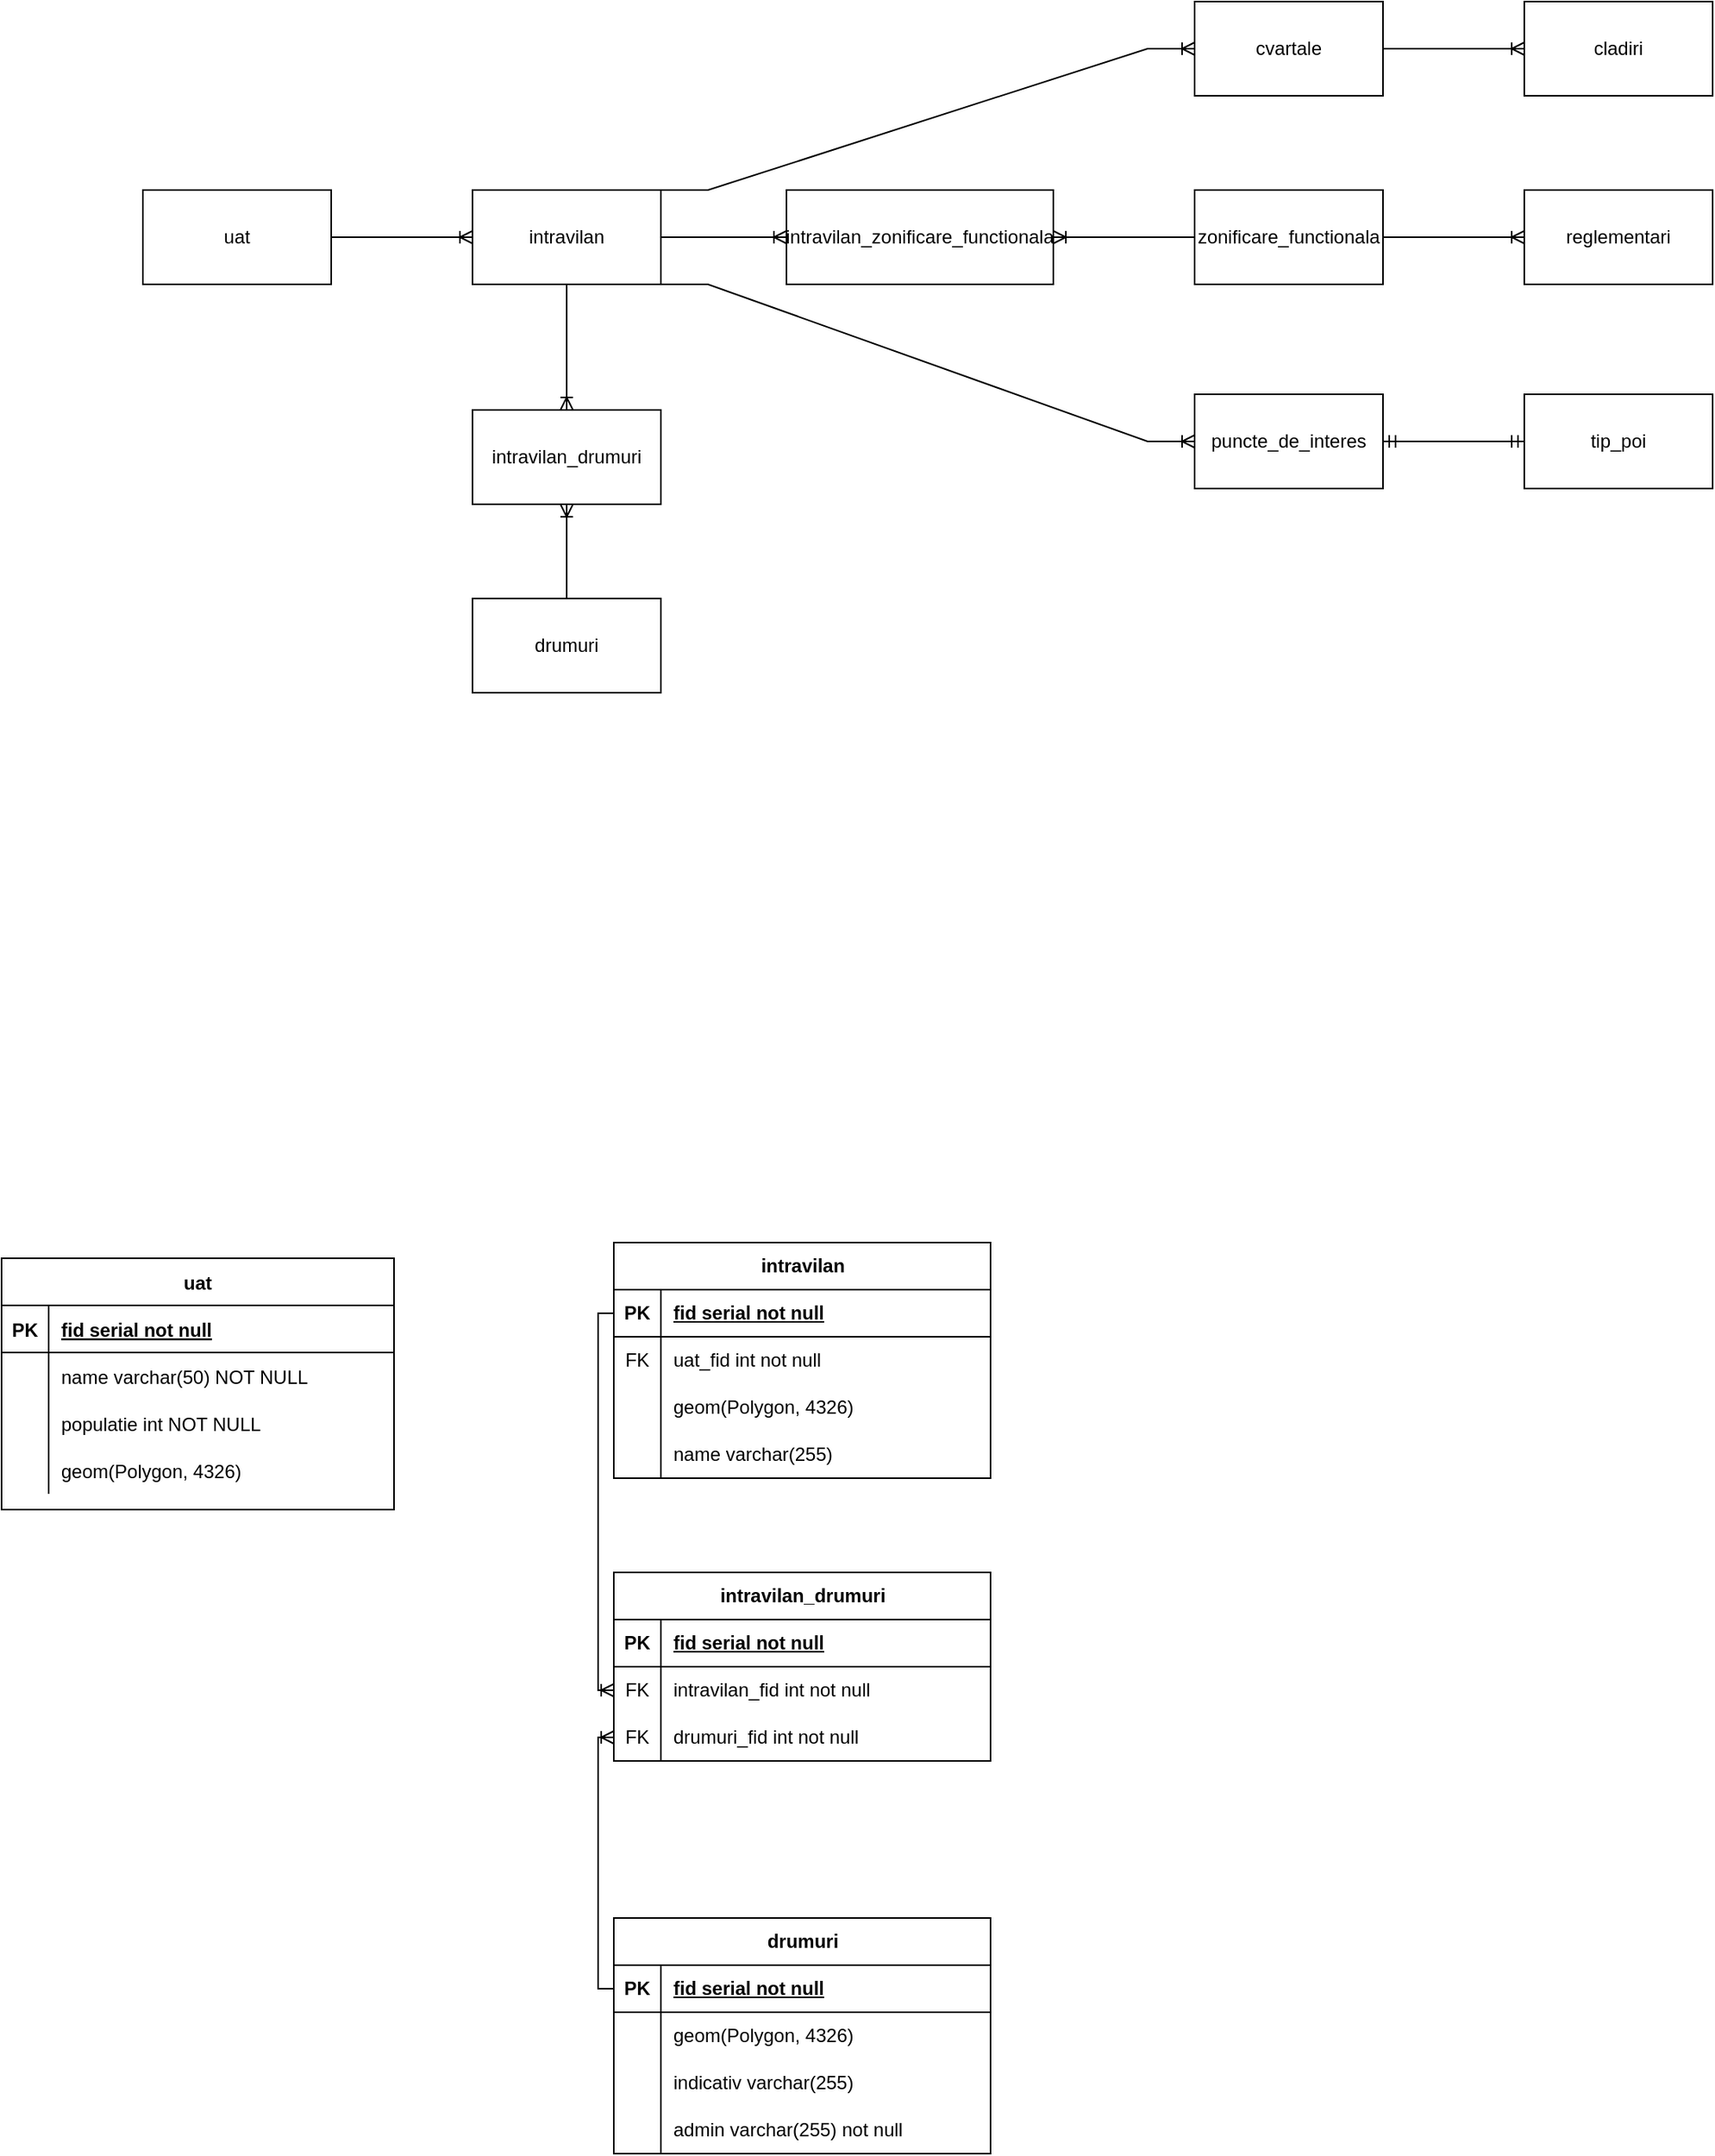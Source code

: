 <mxfile version="24.5.2" type="github">
  <diagram id="R2lEEEUBdFMjLlhIrx00" name="Page-1">
    <mxGraphModel dx="2257" dy="1752" grid="1" gridSize="10" guides="1" tooltips="1" connect="1" arrows="1" fold="1" page="1" pageScale="1" pageWidth="850" pageHeight="1100" math="0" shadow="0" extFonts="Permanent Marker^https://fonts.googleapis.com/css?family=Permanent+Marker">
      <root>
        <mxCell id="0" />
        <mxCell id="1" parent="0" />
        <mxCell id="-a5pa5ZuKvp78xIdVeqp-1" value="intravilan" style="rounded=0;whiteSpace=wrap;html=1;" parent="1" vertex="1">
          <mxGeometry x="-10" y="-320" width="120" height="60" as="geometry" />
        </mxCell>
        <mxCell id="-a5pa5ZuKvp78xIdVeqp-2" value="cvartale" style="rounded=0;whiteSpace=wrap;html=1;" parent="1" vertex="1">
          <mxGeometry x="450" y="-440" width="120" height="60" as="geometry" />
        </mxCell>
        <mxCell id="-a5pa5ZuKvp78xIdVeqp-3" value="drumuri" style="rounded=0;whiteSpace=wrap;html=1;" parent="1" vertex="1">
          <mxGeometry x="-10" y="-60" width="120" height="60" as="geometry" />
        </mxCell>
        <mxCell id="-a5pa5ZuKvp78xIdVeqp-4" value="cladiri" style="rounded=0;whiteSpace=wrap;html=1;" parent="1" vertex="1">
          <mxGeometry x="660" y="-440" width="120" height="60" as="geometry" />
        </mxCell>
        <mxCell id="-a5pa5ZuKvp78xIdVeqp-5" value="zonificare_functionala" style="rounded=0;whiteSpace=wrap;html=1;" parent="1" vertex="1">
          <mxGeometry x="450" y="-320" width="120" height="60" as="geometry" />
        </mxCell>
        <mxCell id="-a5pa5ZuKvp78xIdVeqp-6" value="puncte_de_interes" style="rounded=0;whiteSpace=wrap;html=1;" parent="1" vertex="1">
          <mxGeometry x="450" y="-190" width="120" height="60" as="geometry" />
        </mxCell>
        <mxCell id="-a5pa5ZuKvp78xIdVeqp-7" value="reglementari" style="rounded=0;whiteSpace=wrap;html=1;" parent="1" vertex="1">
          <mxGeometry x="660" y="-320" width="120" height="60" as="geometry" />
        </mxCell>
        <mxCell id="-a5pa5ZuKvp78xIdVeqp-8" value="uat" style="rounded=0;whiteSpace=wrap;html=1;" parent="1" vertex="1">
          <mxGeometry x="-220" y="-320" width="120" height="60" as="geometry" />
        </mxCell>
        <mxCell id="-a5pa5ZuKvp78xIdVeqp-9" value="" style="edgeStyle=entityRelationEdgeStyle;fontSize=12;html=1;endArrow=ERoneToMany;rounded=0;exitX=1;exitY=0.5;exitDx=0;exitDy=0;entryX=0;entryY=0.5;entryDx=0;entryDy=0;" parent="1" source="-a5pa5ZuKvp78xIdVeqp-8" target="-a5pa5ZuKvp78xIdVeqp-1" edge="1">
          <mxGeometry width="100" height="100" relative="1" as="geometry">
            <mxPoint x="350" y="-120" as="sourcePoint" />
            <mxPoint x="450" y="-220" as="targetPoint" />
          </mxGeometry>
        </mxCell>
        <mxCell id="-a5pa5ZuKvp78xIdVeqp-10" value="intravilan_drumuri" style="rounded=0;whiteSpace=wrap;html=1;" parent="1" vertex="1">
          <mxGeometry x="-10" y="-180" width="120" height="60" as="geometry" />
        </mxCell>
        <mxCell id="-a5pa5ZuKvp78xIdVeqp-11" value="" style="fontSize=12;html=1;endArrow=ERoneToMany;rounded=0;exitX=0.5;exitY=1;exitDx=0;exitDy=0;entryX=0.5;entryY=0;entryDx=0;entryDy=0;" parent="1" source="-a5pa5ZuKvp78xIdVeqp-1" target="-a5pa5ZuKvp78xIdVeqp-10" edge="1">
          <mxGeometry width="100" height="100" relative="1" as="geometry">
            <mxPoint x="310" y="-240" as="sourcePoint" />
            <mxPoint x="450" y="-220" as="targetPoint" />
          </mxGeometry>
        </mxCell>
        <mxCell id="-a5pa5ZuKvp78xIdVeqp-12" value="" style="fontSize=12;html=1;endArrow=ERoneToMany;rounded=0;entryX=0.5;entryY=1;entryDx=0;entryDy=0;exitX=0.5;exitY=0;exitDx=0;exitDy=0;" parent="1" source="-a5pa5ZuKvp78xIdVeqp-3" target="-a5pa5ZuKvp78xIdVeqp-10" edge="1">
          <mxGeometry width="100" height="100" relative="1" as="geometry">
            <mxPoint x="350" y="-120" as="sourcePoint" />
            <mxPoint x="450" y="-220" as="targetPoint" />
          </mxGeometry>
        </mxCell>
        <mxCell id="Oj7GcUm4BYMcSamk3wpx-1" value="intravilan_zonificare_functionala" style="rounded=0;whiteSpace=wrap;html=1;" vertex="1" parent="1">
          <mxGeometry x="190" y="-320" width="170" height="60" as="geometry" />
        </mxCell>
        <mxCell id="Oj7GcUm4BYMcSamk3wpx-3" value="" style="edgeStyle=entityRelationEdgeStyle;fontSize=12;html=1;endArrow=ERoneToMany;rounded=0;exitX=1;exitY=0.5;exitDx=0;exitDy=0;entryX=0;entryY=0.5;entryDx=0;entryDy=0;" edge="1" parent="1" source="-a5pa5ZuKvp78xIdVeqp-1" target="Oj7GcUm4BYMcSamk3wpx-1">
          <mxGeometry width="100" height="100" relative="1" as="geometry">
            <mxPoint x="310" y="-100" as="sourcePoint" />
            <mxPoint x="410" y="-200" as="targetPoint" />
          </mxGeometry>
        </mxCell>
        <mxCell id="Oj7GcUm4BYMcSamk3wpx-4" value="" style="edgeStyle=entityRelationEdgeStyle;fontSize=12;html=1;endArrow=ERoneToMany;rounded=0;entryX=1;entryY=0.5;entryDx=0;entryDy=0;exitX=0;exitY=0.5;exitDx=0;exitDy=0;" edge="1" parent="1" source="-a5pa5ZuKvp78xIdVeqp-5" target="Oj7GcUm4BYMcSamk3wpx-1">
          <mxGeometry width="100" height="100" relative="1" as="geometry">
            <mxPoint x="310" y="-100" as="sourcePoint" />
            <mxPoint x="410" y="-200" as="targetPoint" />
          </mxGeometry>
        </mxCell>
        <mxCell id="Oj7GcUm4BYMcSamk3wpx-5" value="" style="edgeStyle=entityRelationEdgeStyle;fontSize=12;html=1;endArrow=ERoneToMany;rounded=0;exitX=1;exitY=0;exitDx=0;exitDy=0;entryX=0;entryY=0.5;entryDx=0;entryDy=0;" edge="1" parent="1" source="-a5pa5ZuKvp78xIdVeqp-1" target="-a5pa5ZuKvp78xIdVeqp-2">
          <mxGeometry width="100" height="100" relative="1" as="geometry">
            <mxPoint x="310" y="-100" as="sourcePoint" />
            <mxPoint x="410" y="-200" as="targetPoint" />
          </mxGeometry>
        </mxCell>
        <mxCell id="Oj7GcUm4BYMcSamk3wpx-6" value="" style="edgeStyle=entityRelationEdgeStyle;fontSize=12;html=1;endArrow=ERoneToMany;rounded=0;exitX=1;exitY=1;exitDx=0;exitDy=0;entryX=0;entryY=0.5;entryDx=0;entryDy=0;" edge="1" parent="1" source="-a5pa5ZuKvp78xIdVeqp-1" target="-a5pa5ZuKvp78xIdVeqp-6">
          <mxGeometry width="100" height="100" relative="1" as="geometry">
            <mxPoint x="120" y="-310" as="sourcePoint" />
            <mxPoint x="460" y="-400" as="targetPoint" />
          </mxGeometry>
        </mxCell>
        <mxCell id="Oj7GcUm4BYMcSamk3wpx-7" value="" style="edgeStyle=entityRelationEdgeStyle;fontSize=12;html=1;endArrow=ERoneToMany;rounded=0;entryX=0;entryY=0.5;entryDx=0;entryDy=0;exitX=1;exitY=0.5;exitDx=0;exitDy=0;" edge="1" parent="1" source="-a5pa5ZuKvp78xIdVeqp-2" target="-a5pa5ZuKvp78xIdVeqp-4">
          <mxGeometry width="100" height="100" relative="1" as="geometry">
            <mxPoint x="310" y="-100" as="sourcePoint" />
            <mxPoint x="410" y="-200" as="targetPoint" />
          </mxGeometry>
        </mxCell>
        <mxCell id="Oj7GcUm4BYMcSamk3wpx-8" value="" style="edgeStyle=entityRelationEdgeStyle;fontSize=12;html=1;endArrow=ERoneToMany;rounded=0;entryX=0;entryY=0.5;entryDx=0;entryDy=0;exitX=1;exitY=0.5;exitDx=0;exitDy=0;" edge="1" parent="1" source="-a5pa5ZuKvp78xIdVeqp-5" target="-a5pa5ZuKvp78xIdVeqp-7">
          <mxGeometry width="100" height="100" relative="1" as="geometry">
            <mxPoint x="310" y="-100" as="sourcePoint" />
            <mxPoint x="410" y="-200" as="targetPoint" />
          </mxGeometry>
        </mxCell>
        <mxCell id="Oj7GcUm4BYMcSamk3wpx-10" value="tip_poi" style="rounded=0;whiteSpace=wrap;html=1;" vertex="1" parent="1">
          <mxGeometry x="660" y="-190" width="120" height="60" as="geometry" />
        </mxCell>
        <mxCell id="Oj7GcUm4BYMcSamk3wpx-11" value="" style="edgeStyle=entityRelationEdgeStyle;fontSize=12;html=1;endArrow=ERmandOne;startArrow=ERmandOne;rounded=0;entryX=0;entryY=0.5;entryDx=0;entryDy=0;exitX=1;exitY=0.5;exitDx=0;exitDy=0;" edge="1" parent="1" source="-a5pa5ZuKvp78xIdVeqp-6" target="Oj7GcUm4BYMcSamk3wpx-10">
          <mxGeometry width="100" height="100" relative="1" as="geometry">
            <mxPoint x="310" y="-100" as="sourcePoint" />
            <mxPoint x="410" y="-200" as="targetPoint" />
          </mxGeometry>
        </mxCell>
        <mxCell id="Oj7GcUm4BYMcSamk3wpx-12" value="uat" style="shape=table;startSize=30;container=1;collapsible=1;childLayout=tableLayout;fixedRows=1;rowLines=0;fontStyle=1;align=center;resizeLast=1;" vertex="1" parent="1">
          <mxGeometry x="-310" y="360" width="250" height="160" as="geometry" />
        </mxCell>
        <mxCell id="Oj7GcUm4BYMcSamk3wpx-13" value="" style="shape=partialRectangle;collapsible=0;dropTarget=0;pointerEvents=0;fillColor=none;points=[[0,0.5],[1,0.5]];portConstraint=eastwest;top=0;left=0;right=0;bottom=1;" vertex="1" parent="Oj7GcUm4BYMcSamk3wpx-12">
          <mxGeometry y="30" width="250" height="30" as="geometry" />
        </mxCell>
        <mxCell id="Oj7GcUm4BYMcSamk3wpx-14" value="PK" style="shape=partialRectangle;overflow=hidden;connectable=0;fillColor=none;top=0;left=0;bottom=0;right=0;fontStyle=1;" vertex="1" parent="Oj7GcUm4BYMcSamk3wpx-13">
          <mxGeometry width="30" height="30" as="geometry">
            <mxRectangle width="30" height="30" as="alternateBounds" />
          </mxGeometry>
        </mxCell>
        <mxCell id="Oj7GcUm4BYMcSamk3wpx-15" value="fid serial not null" style="shape=partialRectangle;overflow=hidden;connectable=0;fillColor=none;top=0;left=0;bottom=0;right=0;align=left;spacingLeft=6;fontStyle=5;" vertex="1" parent="Oj7GcUm4BYMcSamk3wpx-13">
          <mxGeometry x="30" width="220" height="30" as="geometry">
            <mxRectangle width="220" height="30" as="alternateBounds" />
          </mxGeometry>
        </mxCell>
        <mxCell id="Oj7GcUm4BYMcSamk3wpx-16" value="" style="shape=partialRectangle;collapsible=0;dropTarget=0;pointerEvents=0;fillColor=none;points=[[0,0.5],[1,0.5]];portConstraint=eastwest;top=0;left=0;right=0;bottom=0;" vertex="1" parent="Oj7GcUm4BYMcSamk3wpx-12">
          <mxGeometry y="60" width="250" height="30" as="geometry" />
        </mxCell>
        <mxCell id="Oj7GcUm4BYMcSamk3wpx-17" value="" style="shape=partialRectangle;overflow=hidden;connectable=0;fillColor=none;top=0;left=0;bottom=0;right=0;" vertex="1" parent="Oj7GcUm4BYMcSamk3wpx-16">
          <mxGeometry width="30" height="30" as="geometry">
            <mxRectangle width="30" height="30" as="alternateBounds" />
          </mxGeometry>
        </mxCell>
        <mxCell id="Oj7GcUm4BYMcSamk3wpx-18" value="name varchar(50) NOT NULL" style="shape=partialRectangle;overflow=hidden;connectable=0;fillColor=none;top=0;left=0;bottom=0;right=0;align=left;spacingLeft=6;" vertex="1" parent="Oj7GcUm4BYMcSamk3wpx-16">
          <mxGeometry x="30" width="220" height="30" as="geometry">
            <mxRectangle width="220" height="30" as="alternateBounds" />
          </mxGeometry>
        </mxCell>
        <mxCell id="Oj7GcUm4BYMcSamk3wpx-19" value="" style="shape=partialRectangle;collapsible=0;dropTarget=0;pointerEvents=0;fillColor=none;points=[[0,0.5],[1,0.5]];portConstraint=eastwest;top=0;left=0;right=0;bottom=0;" vertex="1" parent="Oj7GcUm4BYMcSamk3wpx-12">
          <mxGeometry y="90" width="250" height="30" as="geometry" />
        </mxCell>
        <mxCell id="Oj7GcUm4BYMcSamk3wpx-20" value="" style="shape=partialRectangle;overflow=hidden;connectable=0;fillColor=none;top=0;left=0;bottom=0;right=0;" vertex="1" parent="Oj7GcUm4BYMcSamk3wpx-19">
          <mxGeometry width="30" height="30" as="geometry">
            <mxRectangle width="30" height="30" as="alternateBounds" />
          </mxGeometry>
        </mxCell>
        <mxCell id="Oj7GcUm4BYMcSamk3wpx-21" value="populatie int NOT NULL" style="shape=partialRectangle;overflow=hidden;connectable=0;fillColor=none;top=0;left=0;bottom=0;right=0;align=left;spacingLeft=6;" vertex="1" parent="Oj7GcUm4BYMcSamk3wpx-19">
          <mxGeometry x="30" width="220" height="30" as="geometry">
            <mxRectangle width="220" height="30" as="alternateBounds" />
          </mxGeometry>
        </mxCell>
        <mxCell id="Oj7GcUm4BYMcSamk3wpx-22" value="" style="shape=partialRectangle;collapsible=0;dropTarget=0;pointerEvents=0;fillColor=none;points=[[0,0.5],[1,0.5]];portConstraint=eastwest;top=0;left=0;right=0;bottom=0;" vertex="1" parent="Oj7GcUm4BYMcSamk3wpx-12">
          <mxGeometry y="120" width="250" height="30" as="geometry" />
        </mxCell>
        <mxCell id="Oj7GcUm4BYMcSamk3wpx-23" value="" style="shape=partialRectangle;overflow=hidden;connectable=0;fillColor=none;top=0;left=0;bottom=0;right=0;" vertex="1" parent="Oj7GcUm4BYMcSamk3wpx-22">
          <mxGeometry width="30" height="30" as="geometry">
            <mxRectangle width="30" height="30" as="alternateBounds" />
          </mxGeometry>
        </mxCell>
        <mxCell id="Oj7GcUm4BYMcSamk3wpx-24" value="geom(Polygon, 4326)" style="shape=partialRectangle;overflow=hidden;connectable=0;fillColor=none;top=0;left=0;bottom=0;right=0;align=left;spacingLeft=6;" vertex="1" parent="Oj7GcUm4BYMcSamk3wpx-22">
          <mxGeometry x="30" width="220" height="30" as="geometry">
            <mxRectangle width="220" height="30" as="alternateBounds" />
          </mxGeometry>
        </mxCell>
        <mxCell id="Oj7GcUm4BYMcSamk3wpx-38" value="intravilan" style="shape=table;startSize=30;container=1;collapsible=1;childLayout=tableLayout;fixedRows=1;rowLines=0;fontStyle=1;align=center;resizeLast=1;html=1;" vertex="1" parent="1">
          <mxGeometry x="80" y="350" width="240" height="150" as="geometry" />
        </mxCell>
        <mxCell id="Oj7GcUm4BYMcSamk3wpx-39" value="" style="shape=tableRow;horizontal=0;startSize=0;swimlaneHead=0;swimlaneBody=0;fillColor=none;collapsible=0;dropTarget=0;points=[[0,0.5],[1,0.5]];portConstraint=eastwest;top=0;left=0;right=0;bottom=1;" vertex="1" parent="Oj7GcUm4BYMcSamk3wpx-38">
          <mxGeometry y="30" width="240" height="30" as="geometry" />
        </mxCell>
        <mxCell id="Oj7GcUm4BYMcSamk3wpx-40" value="PK" style="shape=partialRectangle;connectable=0;fillColor=none;top=0;left=0;bottom=0;right=0;fontStyle=1;overflow=hidden;whiteSpace=wrap;html=1;" vertex="1" parent="Oj7GcUm4BYMcSamk3wpx-39">
          <mxGeometry width="30" height="30" as="geometry">
            <mxRectangle width="30" height="30" as="alternateBounds" />
          </mxGeometry>
        </mxCell>
        <mxCell id="Oj7GcUm4BYMcSamk3wpx-41" value="&lt;span style=&quot;text-wrap: nowrap;&quot;&gt;fid serial not null&lt;/span&gt;" style="shape=partialRectangle;connectable=0;fillColor=none;top=0;left=0;bottom=0;right=0;align=left;spacingLeft=6;fontStyle=5;overflow=hidden;whiteSpace=wrap;html=1;" vertex="1" parent="Oj7GcUm4BYMcSamk3wpx-39">
          <mxGeometry x="30" width="210" height="30" as="geometry">
            <mxRectangle width="210" height="30" as="alternateBounds" />
          </mxGeometry>
        </mxCell>
        <mxCell id="Oj7GcUm4BYMcSamk3wpx-42" value="" style="shape=tableRow;horizontal=0;startSize=0;swimlaneHead=0;swimlaneBody=0;fillColor=none;collapsible=0;dropTarget=0;points=[[0,0.5],[1,0.5]];portConstraint=eastwest;top=0;left=0;right=0;bottom=0;" vertex="1" parent="Oj7GcUm4BYMcSamk3wpx-38">
          <mxGeometry y="60" width="240" height="30" as="geometry" />
        </mxCell>
        <mxCell id="Oj7GcUm4BYMcSamk3wpx-43" value="FK" style="shape=partialRectangle;connectable=0;fillColor=none;top=0;left=0;bottom=0;right=0;editable=1;overflow=hidden;whiteSpace=wrap;html=1;" vertex="1" parent="Oj7GcUm4BYMcSamk3wpx-42">
          <mxGeometry width="30" height="30" as="geometry">
            <mxRectangle width="30" height="30" as="alternateBounds" />
          </mxGeometry>
        </mxCell>
        <mxCell id="Oj7GcUm4BYMcSamk3wpx-44" value="uat_fid int not null" style="shape=partialRectangle;connectable=0;fillColor=none;top=0;left=0;bottom=0;right=0;align=left;spacingLeft=6;overflow=hidden;whiteSpace=wrap;html=1;" vertex="1" parent="Oj7GcUm4BYMcSamk3wpx-42">
          <mxGeometry x="30" width="210" height="30" as="geometry">
            <mxRectangle width="210" height="30" as="alternateBounds" />
          </mxGeometry>
        </mxCell>
        <mxCell id="Oj7GcUm4BYMcSamk3wpx-45" value="" style="shape=tableRow;horizontal=0;startSize=0;swimlaneHead=0;swimlaneBody=0;fillColor=none;collapsible=0;dropTarget=0;points=[[0,0.5],[1,0.5]];portConstraint=eastwest;top=0;left=0;right=0;bottom=0;" vertex="1" parent="Oj7GcUm4BYMcSamk3wpx-38">
          <mxGeometry y="90" width="240" height="30" as="geometry" />
        </mxCell>
        <mxCell id="Oj7GcUm4BYMcSamk3wpx-46" value="" style="shape=partialRectangle;connectable=0;fillColor=none;top=0;left=0;bottom=0;right=0;editable=1;overflow=hidden;whiteSpace=wrap;html=1;" vertex="1" parent="Oj7GcUm4BYMcSamk3wpx-45">
          <mxGeometry width="30" height="30" as="geometry">
            <mxRectangle width="30" height="30" as="alternateBounds" />
          </mxGeometry>
        </mxCell>
        <mxCell id="Oj7GcUm4BYMcSamk3wpx-47" value="geom(Polygon, 4326)" style="shape=partialRectangle;connectable=0;fillColor=none;top=0;left=0;bottom=0;right=0;align=left;spacingLeft=6;overflow=hidden;whiteSpace=wrap;html=1;" vertex="1" parent="Oj7GcUm4BYMcSamk3wpx-45">
          <mxGeometry x="30" width="210" height="30" as="geometry">
            <mxRectangle width="210" height="30" as="alternateBounds" />
          </mxGeometry>
        </mxCell>
        <mxCell id="Oj7GcUm4BYMcSamk3wpx-48" value="" style="shape=tableRow;horizontal=0;startSize=0;swimlaneHead=0;swimlaneBody=0;fillColor=none;collapsible=0;dropTarget=0;points=[[0,0.5],[1,0.5]];portConstraint=eastwest;top=0;left=0;right=0;bottom=0;" vertex="1" parent="Oj7GcUm4BYMcSamk3wpx-38">
          <mxGeometry y="120" width="240" height="30" as="geometry" />
        </mxCell>
        <mxCell id="Oj7GcUm4BYMcSamk3wpx-49" value="" style="shape=partialRectangle;connectable=0;fillColor=none;top=0;left=0;bottom=0;right=0;editable=1;overflow=hidden;whiteSpace=wrap;html=1;" vertex="1" parent="Oj7GcUm4BYMcSamk3wpx-48">
          <mxGeometry width="30" height="30" as="geometry">
            <mxRectangle width="30" height="30" as="alternateBounds" />
          </mxGeometry>
        </mxCell>
        <mxCell id="Oj7GcUm4BYMcSamk3wpx-50" value="name varchar(255)" style="shape=partialRectangle;connectable=0;fillColor=none;top=0;left=0;bottom=0;right=0;align=left;spacingLeft=6;overflow=hidden;whiteSpace=wrap;html=1;" vertex="1" parent="Oj7GcUm4BYMcSamk3wpx-48">
          <mxGeometry x="30" width="210" height="30" as="geometry">
            <mxRectangle width="210" height="30" as="alternateBounds" />
          </mxGeometry>
        </mxCell>
        <mxCell id="Oj7GcUm4BYMcSamk3wpx-51" value="drumuri" style="shape=table;startSize=30;container=1;collapsible=1;childLayout=tableLayout;fixedRows=1;rowLines=0;fontStyle=1;align=center;resizeLast=1;html=1;" vertex="1" parent="1">
          <mxGeometry x="80" y="780" width="240" height="150" as="geometry" />
        </mxCell>
        <mxCell id="Oj7GcUm4BYMcSamk3wpx-52" value="" style="shape=tableRow;horizontal=0;startSize=0;swimlaneHead=0;swimlaneBody=0;fillColor=none;collapsible=0;dropTarget=0;points=[[0,0.5],[1,0.5]];portConstraint=eastwest;top=0;left=0;right=0;bottom=1;" vertex="1" parent="Oj7GcUm4BYMcSamk3wpx-51">
          <mxGeometry y="30" width="240" height="30" as="geometry" />
        </mxCell>
        <mxCell id="Oj7GcUm4BYMcSamk3wpx-53" value="PK" style="shape=partialRectangle;connectable=0;fillColor=none;top=0;left=0;bottom=0;right=0;fontStyle=1;overflow=hidden;whiteSpace=wrap;html=1;" vertex="1" parent="Oj7GcUm4BYMcSamk3wpx-52">
          <mxGeometry width="30" height="30" as="geometry">
            <mxRectangle width="30" height="30" as="alternateBounds" />
          </mxGeometry>
        </mxCell>
        <mxCell id="Oj7GcUm4BYMcSamk3wpx-54" value="&lt;span style=&quot;text-wrap: nowrap;&quot;&gt;fid serial not null&lt;/span&gt;" style="shape=partialRectangle;connectable=0;fillColor=none;top=0;left=0;bottom=0;right=0;align=left;spacingLeft=6;fontStyle=5;overflow=hidden;whiteSpace=wrap;html=1;" vertex="1" parent="Oj7GcUm4BYMcSamk3wpx-52">
          <mxGeometry x="30" width="210" height="30" as="geometry">
            <mxRectangle width="210" height="30" as="alternateBounds" />
          </mxGeometry>
        </mxCell>
        <mxCell id="Oj7GcUm4BYMcSamk3wpx-55" value="" style="shape=tableRow;horizontal=0;startSize=0;swimlaneHead=0;swimlaneBody=0;fillColor=none;collapsible=0;dropTarget=0;points=[[0,0.5],[1,0.5]];portConstraint=eastwest;top=0;left=0;right=0;bottom=0;" vertex="1" parent="Oj7GcUm4BYMcSamk3wpx-51">
          <mxGeometry y="60" width="240" height="30" as="geometry" />
        </mxCell>
        <mxCell id="Oj7GcUm4BYMcSamk3wpx-56" value="" style="shape=partialRectangle;connectable=0;fillColor=none;top=0;left=0;bottom=0;right=0;editable=1;overflow=hidden;whiteSpace=wrap;html=1;" vertex="1" parent="Oj7GcUm4BYMcSamk3wpx-55">
          <mxGeometry width="30" height="30" as="geometry">
            <mxRectangle width="30" height="30" as="alternateBounds" />
          </mxGeometry>
        </mxCell>
        <mxCell id="Oj7GcUm4BYMcSamk3wpx-57" value="geom(Polygon, 4326)" style="shape=partialRectangle;connectable=0;fillColor=none;top=0;left=0;bottom=0;right=0;align=left;spacingLeft=6;overflow=hidden;whiteSpace=wrap;html=1;" vertex="1" parent="Oj7GcUm4BYMcSamk3wpx-55">
          <mxGeometry x="30" width="210" height="30" as="geometry">
            <mxRectangle width="210" height="30" as="alternateBounds" />
          </mxGeometry>
        </mxCell>
        <mxCell id="Oj7GcUm4BYMcSamk3wpx-58" value="" style="shape=tableRow;horizontal=0;startSize=0;swimlaneHead=0;swimlaneBody=0;fillColor=none;collapsible=0;dropTarget=0;points=[[0,0.5],[1,0.5]];portConstraint=eastwest;top=0;left=0;right=0;bottom=0;" vertex="1" parent="Oj7GcUm4BYMcSamk3wpx-51">
          <mxGeometry y="90" width="240" height="30" as="geometry" />
        </mxCell>
        <mxCell id="Oj7GcUm4BYMcSamk3wpx-59" value="" style="shape=partialRectangle;connectable=0;fillColor=none;top=0;left=0;bottom=0;right=0;editable=1;overflow=hidden;whiteSpace=wrap;html=1;" vertex="1" parent="Oj7GcUm4BYMcSamk3wpx-58">
          <mxGeometry width="30" height="30" as="geometry">
            <mxRectangle width="30" height="30" as="alternateBounds" />
          </mxGeometry>
        </mxCell>
        <mxCell id="Oj7GcUm4BYMcSamk3wpx-60" value="indicativ varchar(255)&amp;nbsp;" style="shape=partialRectangle;connectable=0;fillColor=none;top=0;left=0;bottom=0;right=0;align=left;spacingLeft=6;overflow=hidden;whiteSpace=wrap;html=1;" vertex="1" parent="Oj7GcUm4BYMcSamk3wpx-58">
          <mxGeometry x="30" width="210" height="30" as="geometry">
            <mxRectangle width="210" height="30" as="alternateBounds" />
          </mxGeometry>
        </mxCell>
        <mxCell id="Oj7GcUm4BYMcSamk3wpx-61" value="" style="shape=tableRow;horizontal=0;startSize=0;swimlaneHead=0;swimlaneBody=0;fillColor=none;collapsible=0;dropTarget=0;points=[[0,0.5],[1,0.5]];portConstraint=eastwest;top=0;left=0;right=0;bottom=0;" vertex="1" parent="Oj7GcUm4BYMcSamk3wpx-51">
          <mxGeometry y="120" width="240" height="30" as="geometry" />
        </mxCell>
        <mxCell id="Oj7GcUm4BYMcSamk3wpx-62" value="" style="shape=partialRectangle;connectable=0;fillColor=none;top=0;left=0;bottom=0;right=0;editable=1;overflow=hidden;whiteSpace=wrap;html=1;" vertex="1" parent="Oj7GcUm4BYMcSamk3wpx-61">
          <mxGeometry width="30" height="30" as="geometry">
            <mxRectangle width="30" height="30" as="alternateBounds" />
          </mxGeometry>
        </mxCell>
        <mxCell id="Oj7GcUm4BYMcSamk3wpx-63" value="admin varchar(255) not null" style="shape=partialRectangle;connectable=0;fillColor=none;top=0;left=0;bottom=0;right=0;align=left;spacingLeft=6;overflow=hidden;whiteSpace=wrap;html=1;" vertex="1" parent="Oj7GcUm4BYMcSamk3wpx-61">
          <mxGeometry x="30" width="210" height="30" as="geometry">
            <mxRectangle width="210" height="30" as="alternateBounds" />
          </mxGeometry>
        </mxCell>
        <mxCell id="Oj7GcUm4BYMcSamk3wpx-64" value="intravilan_drumuri" style="shape=table;startSize=30;container=1;collapsible=1;childLayout=tableLayout;fixedRows=1;rowLines=0;fontStyle=1;align=center;resizeLast=1;html=1;" vertex="1" parent="1">
          <mxGeometry x="80" y="560" width="240" height="120" as="geometry" />
        </mxCell>
        <mxCell id="Oj7GcUm4BYMcSamk3wpx-65" value="" style="shape=tableRow;horizontal=0;startSize=0;swimlaneHead=0;swimlaneBody=0;fillColor=none;collapsible=0;dropTarget=0;points=[[0,0.5],[1,0.5]];portConstraint=eastwest;top=0;left=0;right=0;bottom=1;" vertex="1" parent="Oj7GcUm4BYMcSamk3wpx-64">
          <mxGeometry y="30" width="240" height="30" as="geometry" />
        </mxCell>
        <mxCell id="Oj7GcUm4BYMcSamk3wpx-66" value="PK" style="shape=partialRectangle;connectable=0;fillColor=none;top=0;left=0;bottom=0;right=0;fontStyle=1;overflow=hidden;whiteSpace=wrap;html=1;" vertex="1" parent="Oj7GcUm4BYMcSamk3wpx-65">
          <mxGeometry width="30" height="30" as="geometry">
            <mxRectangle width="30" height="30" as="alternateBounds" />
          </mxGeometry>
        </mxCell>
        <mxCell id="Oj7GcUm4BYMcSamk3wpx-67" value="&lt;span style=&quot;text-wrap: nowrap;&quot;&gt;fid serial not null&lt;/span&gt;" style="shape=partialRectangle;connectable=0;fillColor=none;top=0;left=0;bottom=0;right=0;align=left;spacingLeft=6;fontStyle=5;overflow=hidden;whiteSpace=wrap;html=1;" vertex="1" parent="Oj7GcUm4BYMcSamk3wpx-65">
          <mxGeometry x="30" width="210" height="30" as="geometry">
            <mxRectangle width="210" height="30" as="alternateBounds" />
          </mxGeometry>
        </mxCell>
        <mxCell id="Oj7GcUm4BYMcSamk3wpx-68" value="" style="shape=tableRow;horizontal=0;startSize=0;swimlaneHead=0;swimlaneBody=0;fillColor=none;collapsible=0;dropTarget=0;points=[[0,0.5],[1,0.5]];portConstraint=eastwest;top=0;left=0;right=0;bottom=0;" vertex="1" parent="Oj7GcUm4BYMcSamk3wpx-64">
          <mxGeometry y="60" width="240" height="30" as="geometry" />
        </mxCell>
        <mxCell id="Oj7GcUm4BYMcSamk3wpx-69" value="FK" style="shape=partialRectangle;connectable=0;fillColor=none;top=0;left=0;bottom=0;right=0;editable=1;overflow=hidden;whiteSpace=wrap;html=1;" vertex="1" parent="Oj7GcUm4BYMcSamk3wpx-68">
          <mxGeometry width="30" height="30" as="geometry">
            <mxRectangle width="30" height="30" as="alternateBounds" />
          </mxGeometry>
        </mxCell>
        <mxCell id="Oj7GcUm4BYMcSamk3wpx-70" value="intravilan_fid int not null" style="shape=partialRectangle;connectable=0;fillColor=none;top=0;left=0;bottom=0;right=0;align=left;spacingLeft=6;overflow=hidden;whiteSpace=wrap;html=1;" vertex="1" parent="Oj7GcUm4BYMcSamk3wpx-68">
          <mxGeometry x="30" width="210" height="30" as="geometry">
            <mxRectangle width="210" height="30" as="alternateBounds" />
          </mxGeometry>
        </mxCell>
        <mxCell id="Oj7GcUm4BYMcSamk3wpx-71" value="" style="shape=tableRow;horizontal=0;startSize=0;swimlaneHead=0;swimlaneBody=0;fillColor=none;collapsible=0;dropTarget=0;points=[[0,0.5],[1,0.5]];portConstraint=eastwest;top=0;left=0;right=0;bottom=0;" vertex="1" parent="Oj7GcUm4BYMcSamk3wpx-64">
          <mxGeometry y="90" width="240" height="30" as="geometry" />
        </mxCell>
        <mxCell id="Oj7GcUm4BYMcSamk3wpx-72" value="FK" style="shape=partialRectangle;connectable=0;fillColor=none;top=0;left=0;bottom=0;right=0;editable=1;overflow=hidden;whiteSpace=wrap;html=1;" vertex="1" parent="Oj7GcUm4BYMcSamk3wpx-71">
          <mxGeometry width="30" height="30" as="geometry">
            <mxRectangle width="30" height="30" as="alternateBounds" />
          </mxGeometry>
        </mxCell>
        <mxCell id="Oj7GcUm4BYMcSamk3wpx-73" value="drumuri_fid int not null" style="shape=partialRectangle;connectable=0;fillColor=none;top=0;left=0;bottom=0;right=0;align=left;spacingLeft=6;overflow=hidden;whiteSpace=wrap;html=1;" vertex="1" parent="Oj7GcUm4BYMcSamk3wpx-71">
          <mxGeometry x="30" width="210" height="30" as="geometry">
            <mxRectangle width="210" height="30" as="alternateBounds" />
          </mxGeometry>
        </mxCell>
        <mxCell id="Oj7GcUm4BYMcSamk3wpx-77" value="" style="edgeStyle=orthogonalEdgeStyle;fontSize=12;html=1;endArrow=ERoneToMany;rounded=0;exitX=0;exitY=0.5;exitDx=0;exitDy=0;entryX=0;entryY=0.5;entryDx=0;entryDy=0;" edge="1" parent="1" source="Oj7GcUm4BYMcSamk3wpx-52" target="Oj7GcUm4BYMcSamk3wpx-71">
          <mxGeometry width="100" height="100" relative="1" as="geometry">
            <mxPoint x="310" y="720" as="sourcePoint" />
            <mxPoint x="410" y="620" as="targetPoint" />
          </mxGeometry>
        </mxCell>
        <mxCell id="Oj7GcUm4BYMcSamk3wpx-78" value="" style="edgeStyle=orthogonalEdgeStyle;fontSize=12;html=1;endArrow=ERoneToMany;rounded=0;exitX=0;exitY=0.5;exitDx=0;exitDy=0;entryX=0;entryY=0.5;entryDx=0;entryDy=0;" edge="1" parent="1" source="Oj7GcUm4BYMcSamk3wpx-39" target="Oj7GcUm4BYMcSamk3wpx-68">
          <mxGeometry width="100" height="100" relative="1" as="geometry">
            <mxPoint x="90" y="835" as="sourcePoint" />
            <mxPoint x="90" y="675" as="targetPoint" />
          </mxGeometry>
        </mxCell>
      </root>
    </mxGraphModel>
  </diagram>
</mxfile>
